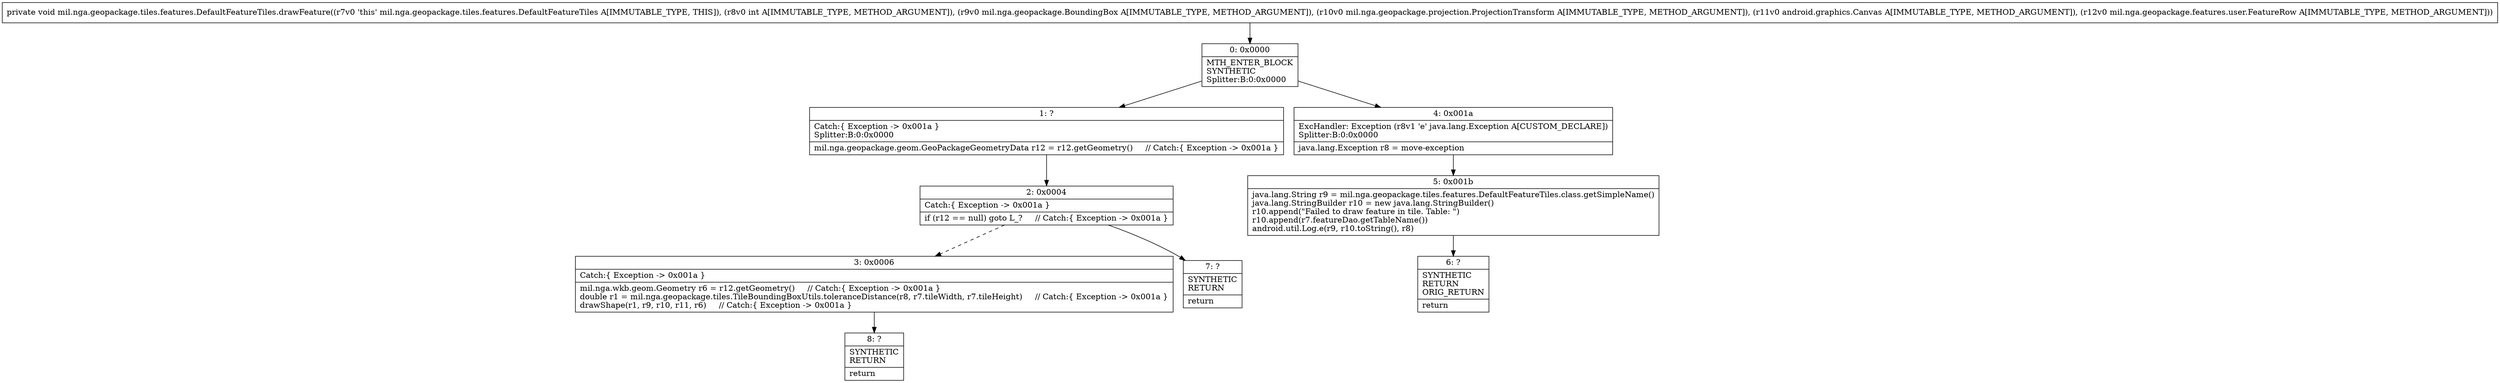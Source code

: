 digraph "CFG formil.nga.geopackage.tiles.features.DefaultFeatureTiles.drawFeature(ILmil\/nga\/geopackage\/BoundingBox;Lmil\/nga\/geopackage\/projection\/ProjectionTransform;Landroid\/graphics\/Canvas;Lmil\/nga\/geopackage\/features\/user\/FeatureRow;)V" {
Node_0 [shape=record,label="{0\:\ 0x0000|MTH_ENTER_BLOCK\lSYNTHETIC\lSplitter:B:0:0x0000\l}"];
Node_1 [shape=record,label="{1\:\ ?|Catch:\{ Exception \-\> 0x001a \}\lSplitter:B:0:0x0000\l|mil.nga.geopackage.geom.GeoPackageGeometryData r12 = r12.getGeometry()     \/\/ Catch:\{ Exception \-\> 0x001a \}\l}"];
Node_2 [shape=record,label="{2\:\ 0x0004|Catch:\{ Exception \-\> 0x001a \}\l|if (r12 == null) goto L_?     \/\/ Catch:\{ Exception \-\> 0x001a \}\l}"];
Node_3 [shape=record,label="{3\:\ 0x0006|Catch:\{ Exception \-\> 0x001a \}\l|mil.nga.wkb.geom.Geometry r6 = r12.getGeometry()     \/\/ Catch:\{ Exception \-\> 0x001a \}\ldouble r1 = mil.nga.geopackage.tiles.TileBoundingBoxUtils.toleranceDistance(r8, r7.tileWidth, r7.tileHeight)     \/\/ Catch:\{ Exception \-\> 0x001a \}\ldrawShape(r1, r9, r10, r11, r6)     \/\/ Catch:\{ Exception \-\> 0x001a \}\l}"];
Node_4 [shape=record,label="{4\:\ 0x001a|ExcHandler: Exception (r8v1 'e' java.lang.Exception A[CUSTOM_DECLARE])\lSplitter:B:0:0x0000\l|java.lang.Exception r8 = move\-exception\l}"];
Node_5 [shape=record,label="{5\:\ 0x001b|java.lang.String r9 = mil.nga.geopackage.tiles.features.DefaultFeatureTiles.class.getSimpleName()\ljava.lang.StringBuilder r10 = new java.lang.StringBuilder()\lr10.append(\"Failed to draw feature in tile. Table: \")\lr10.append(r7.featureDao.getTableName())\landroid.util.Log.e(r9, r10.toString(), r8)\l}"];
Node_6 [shape=record,label="{6\:\ ?|SYNTHETIC\lRETURN\lORIG_RETURN\l|return\l}"];
Node_7 [shape=record,label="{7\:\ ?|SYNTHETIC\lRETURN\l|return\l}"];
Node_8 [shape=record,label="{8\:\ ?|SYNTHETIC\lRETURN\l|return\l}"];
MethodNode[shape=record,label="{private void mil.nga.geopackage.tiles.features.DefaultFeatureTiles.drawFeature((r7v0 'this' mil.nga.geopackage.tiles.features.DefaultFeatureTiles A[IMMUTABLE_TYPE, THIS]), (r8v0 int A[IMMUTABLE_TYPE, METHOD_ARGUMENT]), (r9v0 mil.nga.geopackage.BoundingBox A[IMMUTABLE_TYPE, METHOD_ARGUMENT]), (r10v0 mil.nga.geopackage.projection.ProjectionTransform A[IMMUTABLE_TYPE, METHOD_ARGUMENT]), (r11v0 android.graphics.Canvas A[IMMUTABLE_TYPE, METHOD_ARGUMENT]), (r12v0 mil.nga.geopackage.features.user.FeatureRow A[IMMUTABLE_TYPE, METHOD_ARGUMENT])) }"];
MethodNode -> Node_0;
Node_0 -> Node_1;
Node_0 -> Node_4;
Node_1 -> Node_2;
Node_2 -> Node_3[style=dashed];
Node_2 -> Node_7;
Node_3 -> Node_8;
Node_4 -> Node_5;
Node_5 -> Node_6;
}

